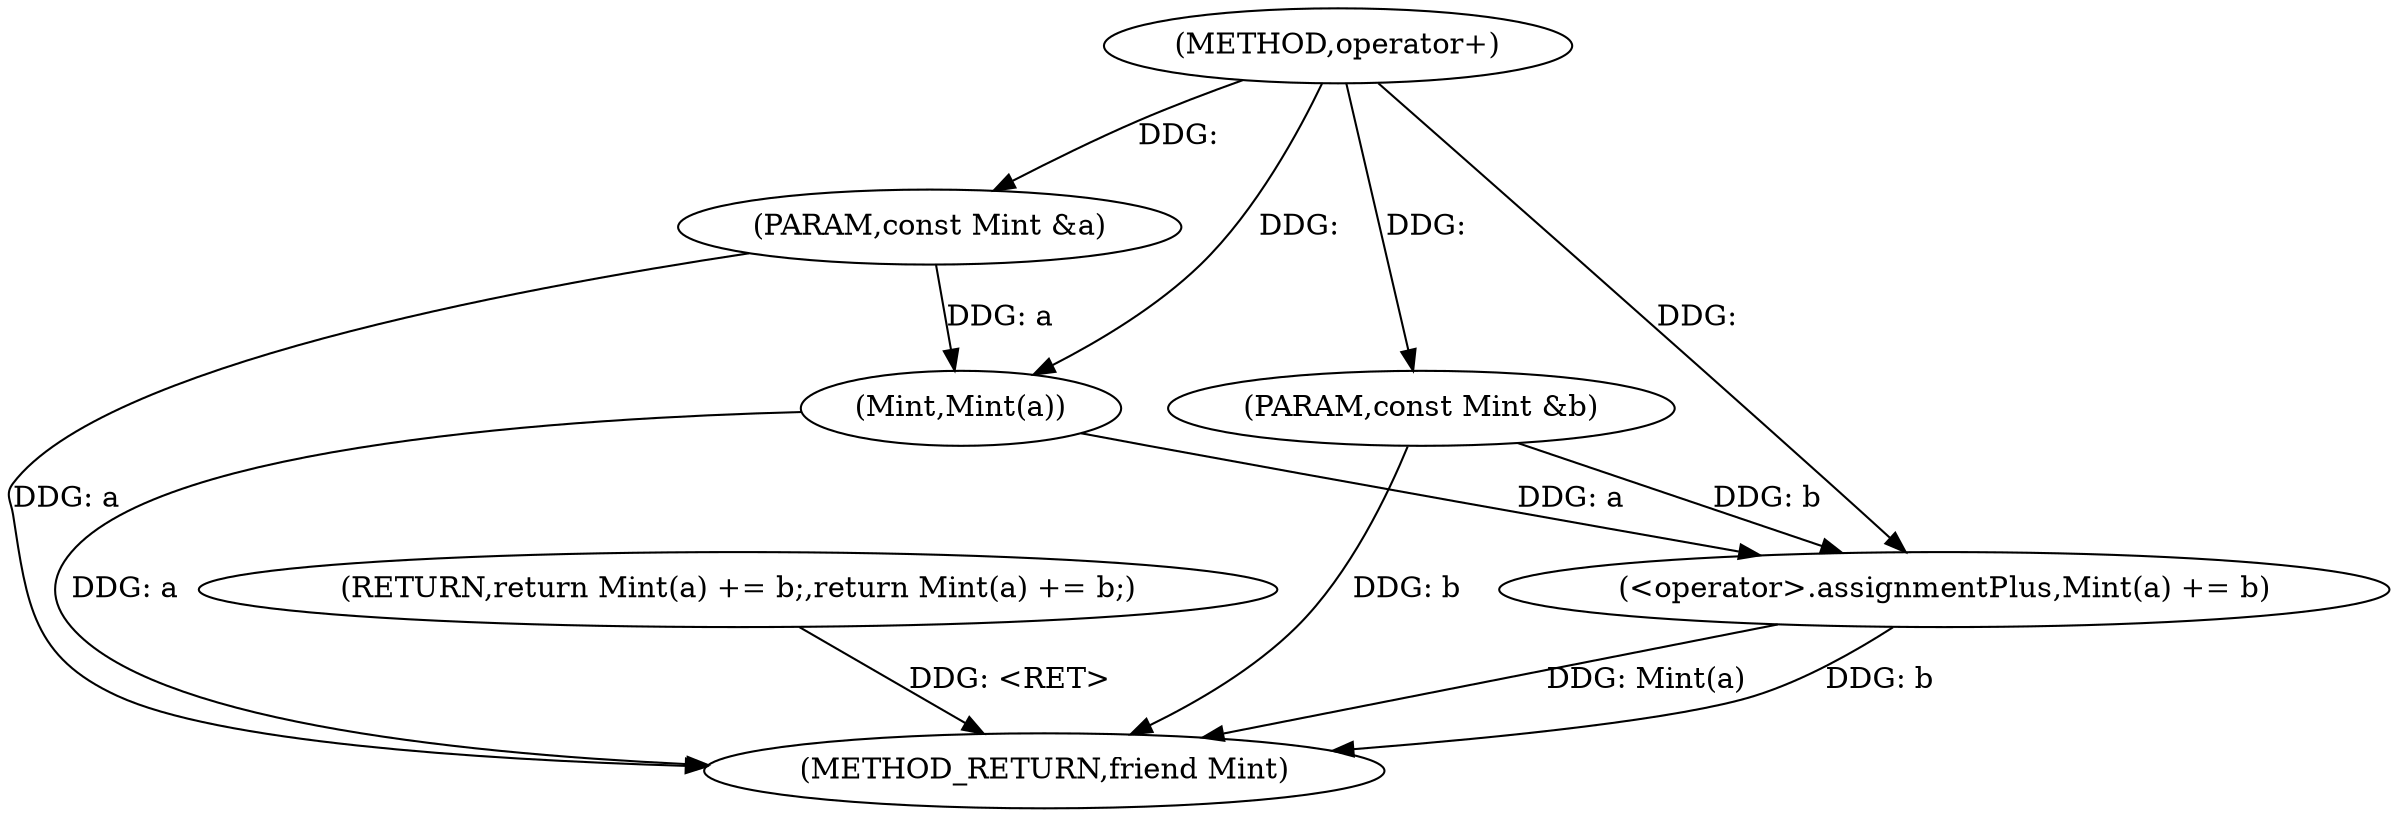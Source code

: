 digraph "operator+" {  
"1000953" [label = "(METHOD,operator+)" ]
"1000962" [label = "(METHOD_RETURN,friend Mint)" ]
"1000954" [label = "(PARAM,const Mint &a)" ]
"1000955" [label = "(PARAM,const Mint &b)" ]
"1000957" [label = "(RETURN,return Mint(a) += b;,return Mint(a) += b;)" ]
"1000958" [label = "(<operator>.assignmentPlus,Mint(a) += b)" ]
"1000959" [label = "(Mint,Mint(a))" ]
  "1000957" -> "1000962"  [ label = "DDG: <RET>"] 
  "1000954" -> "1000962"  [ label = "DDG: a"] 
  "1000955" -> "1000962"  [ label = "DDG: b"] 
  "1000959" -> "1000962"  [ label = "DDG: a"] 
  "1000958" -> "1000962"  [ label = "DDG: Mint(a)"] 
  "1000958" -> "1000962"  [ label = "DDG: b"] 
  "1000953" -> "1000954"  [ label = "DDG: "] 
  "1000953" -> "1000955"  [ label = "DDG: "] 
  "1000955" -> "1000958"  [ label = "DDG: b"] 
  "1000953" -> "1000958"  [ label = "DDG: "] 
  "1000959" -> "1000958"  [ label = "DDG: a"] 
  "1000954" -> "1000959"  [ label = "DDG: a"] 
  "1000953" -> "1000959"  [ label = "DDG: "] 
}
